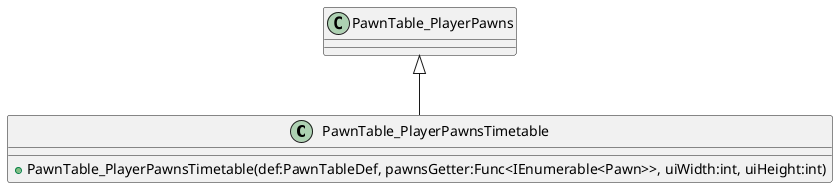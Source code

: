 @startuml
class PawnTable_PlayerPawnsTimetable {
    + PawnTable_PlayerPawnsTimetable(def:PawnTableDef, pawnsGetter:Func<IEnumerable<Pawn>>, uiWidth:int, uiHeight:int)
}
PawnTable_PlayerPawns <|-- PawnTable_PlayerPawnsTimetable
@enduml
